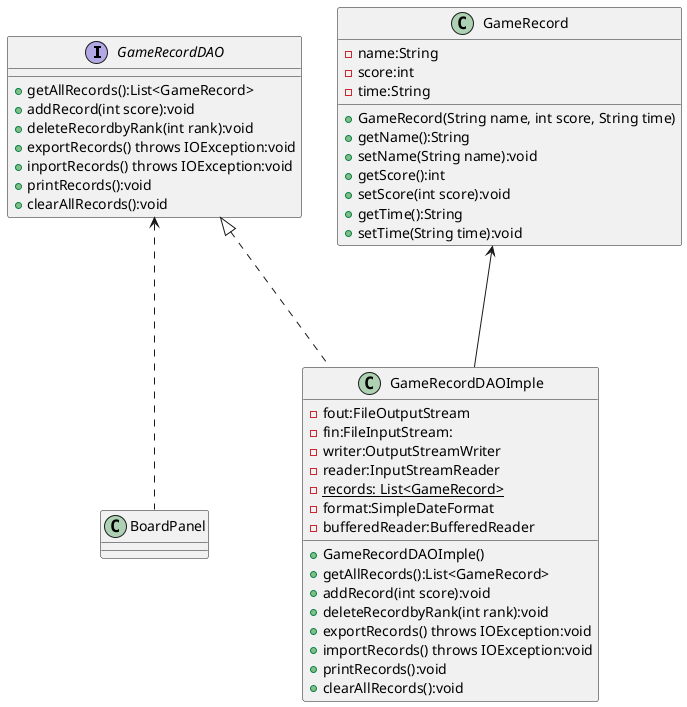 @startuml
'https://plantuml.com/class-diagram

interface GameRecordDAO{
    + getAllRecords():List<GameRecord>
    + addRecord(int score):void
    + deleteRecordbyRank(int rank):void
    + exportRecords() throws IOException:void
    + inportRecords() throws IOException:void
    + printRecords():void
    + clearAllRecords():void
    }

GameRecordDAO <|... GameRecordDAOImple
GameRecord <--- GameRecordDAOImple
class GameRecordDAOImple{

    - fout:FileOutputStream
    - fin:FileInputStream:
    - writer:OutputStreamWriter
    - reader:InputStreamReader
    -{static} records: List<GameRecord>
    - format:SimpleDateFormat
    - bufferedReader:BufferedReader
    + GameRecordDAOImple()
    + getAllRecords():List<GameRecord>
    + addRecord(int score):void
    + deleteRecordbyRank(int rank):void
    + exportRecords() throws IOException:void
    + importRecords() throws IOException:void
    + printRecords():void
    + clearAllRecords():void
}

class GameRecord{
    - name:String
    - score:int
    - time:String

    + GameRecord(String name, int score, String time)
    + getName():String
    + setName(String name):void
    + getScore():int
    + setScore(int score):void
    + getTime():String
    +setTime(String time):void
    }

class BoardPanel{}

GameRecordDAO <... BoardPanel
@enduml